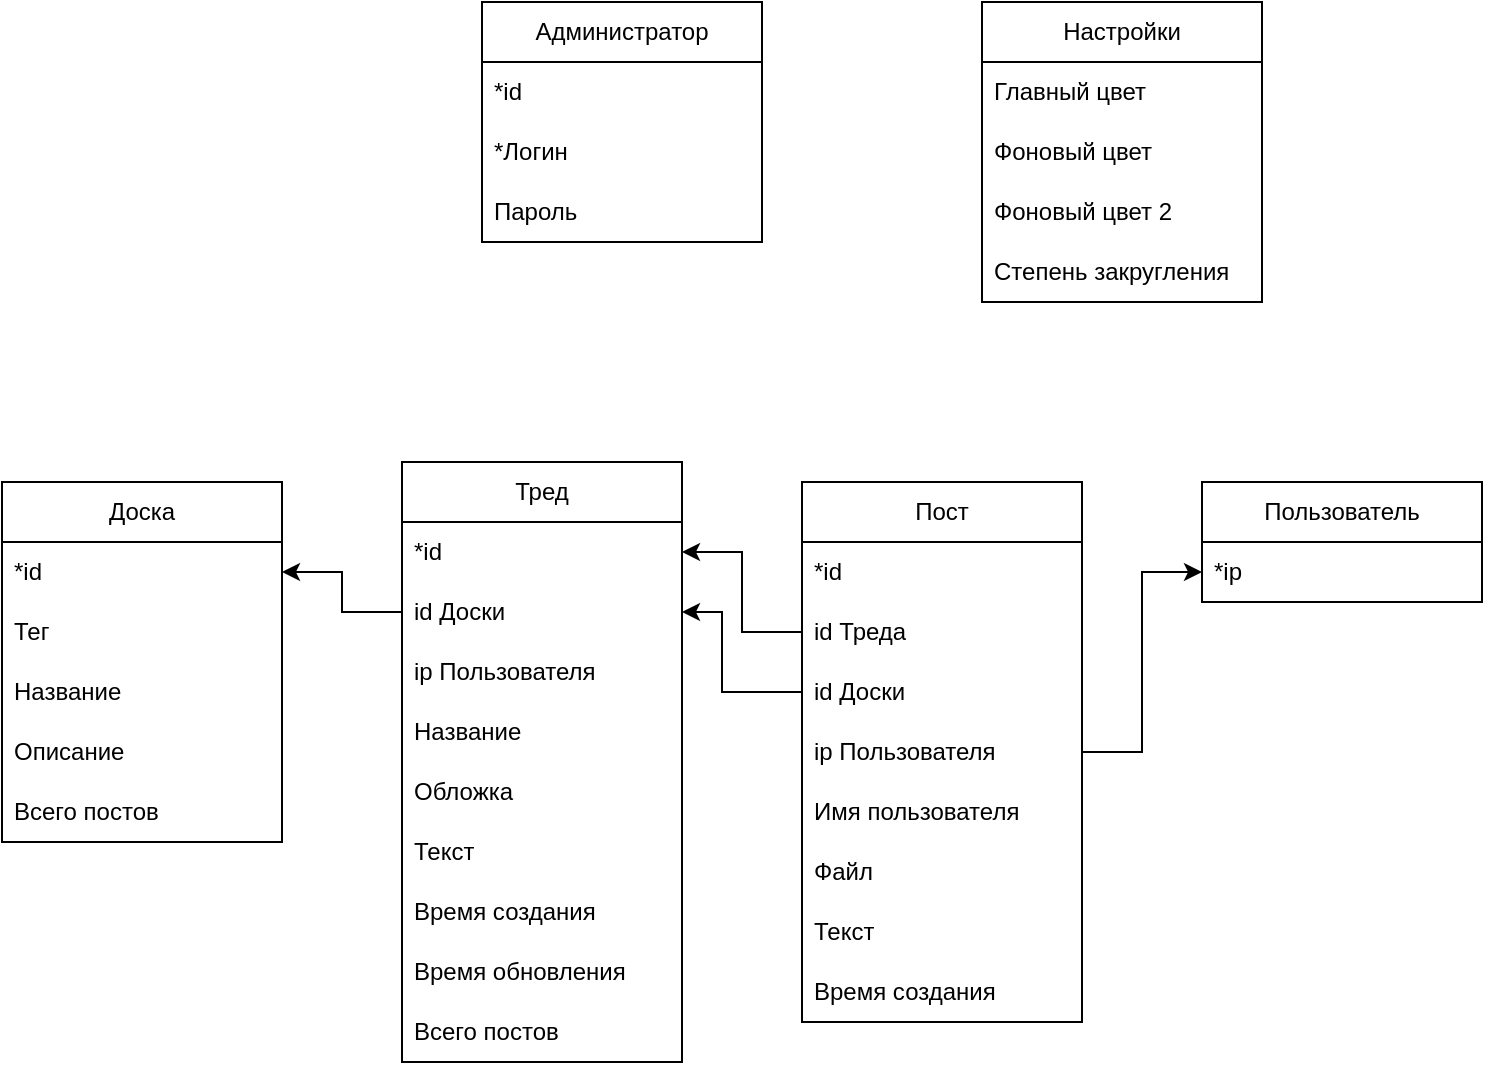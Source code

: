 <mxfile version="23.0.2" type="device">
  <diagram name="Страница — 1" id="TEm_JONVUgMjxSyNPeXF">
    <mxGraphModel dx="1434" dy="836" grid="1" gridSize="10" guides="1" tooltips="1" connect="1" arrows="1" fold="1" page="1" pageScale="1" pageWidth="827" pageHeight="1169" math="0" shadow="0">
      <root>
        <mxCell id="0" />
        <mxCell id="1" parent="0" />
        <mxCell id="angiFKqXrOHYyXC14RLH-1" value="Доска" style="swimlane;fontStyle=0;childLayout=stackLayout;horizontal=1;startSize=30;horizontalStack=0;resizeParent=1;resizeParentMax=0;resizeLast=0;collapsible=1;marginBottom=0;whiteSpace=wrap;html=1;" parent="1" vertex="1">
          <mxGeometry x="40" y="320" width="140" height="180" as="geometry" />
        </mxCell>
        <mxCell id="angiFKqXrOHYyXC14RLH-2" value="*id" style="text;strokeColor=none;fillColor=none;align=left;verticalAlign=middle;spacingLeft=4;spacingRight=4;overflow=hidden;points=[[0,0.5],[1,0.5]];portConstraint=eastwest;rotatable=0;whiteSpace=wrap;html=1;" parent="angiFKqXrOHYyXC14RLH-1" vertex="1">
          <mxGeometry y="30" width="140" height="30" as="geometry" />
        </mxCell>
        <mxCell id="angiFKqXrOHYyXC14RLH-3" value="Тег" style="text;strokeColor=none;fillColor=none;align=left;verticalAlign=middle;spacingLeft=4;spacingRight=4;overflow=hidden;points=[[0,0.5],[1,0.5]];portConstraint=eastwest;rotatable=0;whiteSpace=wrap;html=1;" parent="angiFKqXrOHYyXC14RLH-1" vertex="1">
          <mxGeometry y="60" width="140" height="30" as="geometry" />
        </mxCell>
        <mxCell id="angiFKqXrOHYyXC14RLH-4" value="Название" style="text;strokeColor=none;fillColor=none;align=left;verticalAlign=middle;spacingLeft=4;spacingRight=4;overflow=hidden;points=[[0,0.5],[1,0.5]];portConstraint=eastwest;rotatable=0;whiteSpace=wrap;html=1;" parent="angiFKqXrOHYyXC14RLH-1" vertex="1">
          <mxGeometry y="90" width="140" height="30" as="geometry" />
        </mxCell>
        <mxCell id="angiFKqXrOHYyXC14RLH-5" value="Описание" style="text;strokeColor=none;fillColor=none;align=left;verticalAlign=middle;spacingLeft=4;spacingRight=4;overflow=hidden;points=[[0,0.5],[1,0.5]];portConstraint=eastwest;rotatable=0;whiteSpace=wrap;html=1;" parent="angiFKqXrOHYyXC14RLH-1" vertex="1">
          <mxGeometry y="120" width="140" height="30" as="geometry" />
        </mxCell>
        <mxCell id="angiFKqXrOHYyXC14RLH-6" value="Всего постов" style="text;strokeColor=none;fillColor=none;align=left;verticalAlign=middle;spacingLeft=4;spacingRight=4;overflow=hidden;points=[[0,0.5],[1,0.5]];portConstraint=eastwest;rotatable=0;whiteSpace=wrap;html=1;" parent="angiFKqXrOHYyXC14RLH-1" vertex="1">
          <mxGeometry y="150" width="140" height="30" as="geometry" />
        </mxCell>
        <mxCell id="angiFKqXrOHYyXC14RLH-7" value="Тред" style="swimlane;fontStyle=0;childLayout=stackLayout;horizontal=1;startSize=30;horizontalStack=0;resizeParent=1;resizeParentMax=0;resizeLast=0;collapsible=1;marginBottom=0;whiteSpace=wrap;html=1;" parent="1" vertex="1">
          <mxGeometry x="240" y="310" width="140" height="300" as="geometry" />
        </mxCell>
        <mxCell id="angiFKqXrOHYyXC14RLH-8" value="*id" style="text;strokeColor=none;fillColor=none;align=left;verticalAlign=middle;spacingLeft=4;spacingRight=4;overflow=hidden;points=[[0,0.5],[1,0.5]];portConstraint=eastwest;rotatable=0;whiteSpace=wrap;html=1;" parent="angiFKqXrOHYyXC14RLH-7" vertex="1">
          <mxGeometry y="30" width="140" height="30" as="geometry" />
        </mxCell>
        <mxCell id="cD5s0DsiN1p8NeQJLE8h-1" value="id Доски" style="text;strokeColor=none;fillColor=none;align=left;verticalAlign=middle;spacingLeft=4;spacingRight=4;overflow=hidden;points=[[0,0.5],[1,0.5]];portConstraint=eastwest;rotatable=0;whiteSpace=wrap;html=1;" parent="angiFKqXrOHYyXC14RLH-7" vertex="1">
          <mxGeometry y="60" width="140" height="30" as="geometry" />
        </mxCell>
        <mxCell id="voGjfw6mhq2Z4qjZnaAS-1" value="ip Пользователя" style="text;strokeColor=none;fillColor=none;align=left;verticalAlign=middle;spacingLeft=4;spacingRight=4;overflow=hidden;points=[[0,0.5],[1,0.5]];portConstraint=eastwest;rotatable=0;whiteSpace=wrap;html=1;" parent="angiFKqXrOHYyXC14RLH-7" vertex="1">
          <mxGeometry y="90" width="140" height="30" as="geometry" />
        </mxCell>
        <mxCell id="angiFKqXrOHYyXC14RLH-9" value="Название" style="text;strokeColor=none;fillColor=none;align=left;verticalAlign=middle;spacingLeft=4;spacingRight=4;overflow=hidden;points=[[0,0.5],[1,0.5]];portConstraint=eastwest;rotatable=0;whiteSpace=wrap;html=1;" parent="angiFKqXrOHYyXC14RLH-7" vertex="1">
          <mxGeometry y="120" width="140" height="30" as="geometry" />
        </mxCell>
        <mxCell id="angiFKqXrOHYyXC14RLH-10" value="Обложка" style="text;strokeColor=none;fillColor=none;align=left;verticalAlign=middle;spacingLeft=4;spacingRight=4;overflow=hidden;points=[[0,0.5],[1,0.5]];portConstraint=eastwest;rotatable=0;whiteSpace=wrap;html=1;" parent="angiFKqXrOHYyXC14RLH-7" vertex="1">
          <mxGeometry y="150" width="140" height="30" as="geometry" />
        </mxCell>
        <mxCell id="angiFKqXrOHYyXC14RLH-11" value="Текст" style="text;strokeColor=none;fillColor=none;align=left;verticalAlign=middle;spacingLeft=4;spacingRight=4;overflow=hidden;points=[[0,0.5],[1,0.5]];portConstraint=eastwest;rotatable=0;whiteSpace=wrap;html=1;" parent="angiFKqXrOHYyXC14RLH-7" vertex="1">
          <mxGeometry y="180" width="140" height="30" as="geometry" />
        </mxCell>
        <mxCell id="cD5s0DsiN1p8NeQJLE8h-9" value="Время создания" style="text;strokeColor=none;fillColor=none;align=left;verticalAlign=middle;spacingLeft=4;spacingRight=4;overflow=hidden;points=[[0,0.5],[1,0.5]];portConstraint=eastwest;rotatable=0;whiteSpace=wrap;html=1;" parent="angiFKqXrOHYyXC14RLH-7" vertex="1">
          <mxGeometry y="210" width="140" height="30" as="geometry" />
        </mxCell>
        <mxCell id="088XVENH4D5gGywGqh6t-4" value="Время обновления" style="text;strokeColor=none;fillColor=none;align=left;verticalAlign=middle;spacingLeft=4;spacingRight=4;overflow=hidden;points=[[0,0.5],[1,0.5]];portConstraint=eastwest;rotatable=0;whiteSpace=wrap;html=1;" parent="angiFKqXrOHYyXC14RLH-7" vertex="1">
          <mxGeometry y="240" width="140" height="30" as="geometry" />
        </mxCell>
        <mxCell id="sBqIIrZnsLfa3Gp7xN_o-1" value="Всего постов" style="text;strokeColor=none;fillColor=none;align=left;verticalAlign=middle;spacingLeft=4;spacingRight=4;overflow=hidden;points=[[0,0.5],[1,0.5]];portConstraint=eastwest;rotatable=0;whiteSpace=wrap;html=1;" parent="angiFKqXrOHYyXC14RLH-7" vertex="1">
          <mxGeometry y="270" width="140" height="30" as="geometry" />
        </mxCell>
        <mxCell id="angiFKqXrOHYyXC14RLH-12" value="Пост" style="swimlane;fontStyle=0;childLayout=stackLayout;horizontal=1;startSize=30;horizontalStack=0;resizeParent=1;resizeParentMax=0;resizeLast=0;collapsible=1;marginBottom=0;whiteSpace=wrap;html=1;" parent="1" vertex="1">
          <mxGeometry x="440" y="320" width="140" height="270" as="geometry" />
        </mxCell>
        <mxCell id="angiFKqXrOHYyXC14RLH-13" value="*id" style="text;strokeColor=none;fillColor=none;align=left;verticalAlign=middle;spacingLeft=4;spacingRight=4;overflow=hidden;points=[[0,0.5],[1,0.5]];portConstraint=eastwest;rotatable=0;whiteSpace=wrap;html=1;" parent="angiFKqXrOHYyXC14RLH-12" vertex="1">
          <mxGeometry y="30" width="140" height="30" as="geometry" />
        </mxCell>
        <mxCell id="cD5s0DsiN1p8NeQJLE8h-3" value="id Треда" style="text;strokeColor=none;fillColor=none;align=left;verticalAlign=middle;spacingLeft=4;spacingRight=4;overflow=hidden;points=[[0,0.5],[1,0.5]];portConstraint=eastwest;rotatable=0;whiteSpace=wrap;html=1;" parent="angiFKqXrOHYyXC14RLH-12" vertex="1">
          <mxGeometry y="60" width="140" height="30" as="geometry" />
        </mxCell>
        <mxCell id="088XVENH4D5gGywGqh6t-1" value="id Доски" style="text;strokeColor=none;fillColor=none;align=left;verticalAlign=middle;spacingLeft=4;spacingRight=4;overflow=hidden;points=[[0,0.5],[1,0.5]];portConstraint=eastwest;rotatable=0;whiteSpace=wrap;html=1;" parent="angiFKqXrOHYyXC14RLH-12" vertex="1">
          <mxGeometry y="90" width="140" height="30" as="geometry" />
        </mxCell>
        <mxCell id="voGjfw6mhq2Z4qjZnaAS-2" value="ip Пользователя" style="text;strokeColor=none;fillColor=none;align=left;verticalAlign=middle;spacingLeft=4;spacingRight=4;overflow=hidden;points=[[0,0.5],[1,0.5]];portConstraint=eastwest;rotatable=0;whiteSpace=wrap;html=1;" parent="angiFKqXrOHYyXC14RLH-12" vertex="1">
          <mxGeometry y="120" width="140" height="30" as="geometry" />
        </mxCell>
        <mxCell id="cD5s0DsiN1p8NeQJLE8h-7" value="Имя пользователя" style="text;strokeColor=none;fillColor=none;align=left;verticalAlign=middle;spacingLeft=4;spacingRight=4;overflow=hidden;points=[[0,0.5],[1,0.5]];portConstraint=eastwest;rotatable=0;whiteSpace=wrap;html=1;" parent="angiFKqXrOHYyXC14RLH-12" vertex="1">
          <mxGeometry y="150" width="140" height="30" as="geometry" />
        </mxCell>
        <mxCell id="angiFKqXrOHYyXC14RLH-14" value="Файл" style="text;strokeColor=none;fillColor=none;align=left;verticalAlign=middle;spacingLeft=4;spacingRight=4;overflow=hidden;points=[[0,0.5],[1,0.5]];portConstraint=eastwest;rotatable=0;whiteSpace=wrap;html=1;" parent="angiFKqXrOHYyXC14RLH-12" vertex="1">
          <mxGeometry y="180" width="140" height="30" as="geometry" />
        </mxCell>
        <mxCell id="angiFKqXrOHYyXC14RLH-15" value="Текст" style="text;strokeColor=none;fillColor=none;align=left;verticalAlign=middle;spacingLeft=4;spacingRight=4;overflow=hidden;points=[[0,0.5],[1,0.5]];portConstraint=eastwest;rotatable=0;whiteSpace=wrap;html=1;" parent="angiFKqXrOHYyXC14RLH-12" vertex="1">
          <mxGeometry y="210" width="140" height="30" as="geometry" />
        </mxCell>
        <mxCell id="cD5s0DsiN1p8NeQJLE8h-10" value="Время создания" style="text;strokeColor=none;fillColor=none;align=left;verticalAlign=middle;spacingLeft=4;spacingRight=4;overflow=hidden;points=[[0,0.5],[1,0.5]];portConstraint=eastwest;rotatable=0;whiteSpace=wrap;html=1;" parent="angiFKqXrOHYyXC14RLH-12" vertex="1">
          <mxGeometry y="240" width="140" height="30" as="geometry" />
        </mxCell>
        <mxCell id="angiFKqXrOHYyXC14RLH-16" value="Администратор" style="swimlane;fontStyle=0;childLayout=stackLayout;horizontal=1;startSize=30;horizontalStack=0;resizeParent=1;resizeParentMax=0;resizeLast=0;collapsible=1;marginBottom=0;whiteSpace=wrap;html=1;" parent="1" vertex="1">
          <mxGeometry x="280" y="80" width="140" height="120" as="geometry" />
        </mxCell>
        <mxCell id="angiFKqXrOHYyXC14RLH-17" value="*id" style="text;strokeColor=none;fillColor=none;align=left;verticalAlign=middle;spacingLeft=4;spacingRight=4;overflow=hidden;points=[[0,0.5],[1,0.5]];portConstraint=eastwest;rotatable=0;whiteSpace=wrap;html=1;" parent="angiFKqXrOHYyXC14RLH-16" vertex="1">
          <mxGeometry y="30" width="140" height="30" as="geometry" />
        </mxCell>
        <mxCell id="angiFKqXrOHYyXC14RLH-18" value="*Логин" style="text;strokeColor=none;fillColor=none;align=left;verticalAlign=middle;spacingLeft=4;spacingRight=4;overflow=hidden;points=[[0,0.5],[1,0.5]];portConstraint=eastwest;rotatable=0;whiteSpace=wrap;html=1;" parent="angiFKqXrOHYyXC14RLH-16" vertex="1">
          <mxGeometry y="60" width="140" height="30" as="geometry" />
        </mxCell>
        <mxCell id="angiFKqXrOHYyXC14RLH-19" value="Пароль" style="text;strokeColor=none;fillColor=none;align=left;verticalAlign=middle;spacingLeft=4;spacingRight=4;overflow=hidden;points=[[0,0.5],[1,0.5]];portConstraint=eastwest;rotatable=0;whiteSpace=wrap;html=1;" parent="angiFKqXrOHYyXC14RLH-16" vertex="1">
          <mxGeometry y="90" width="140" height="30" as="geometry" />
        </mxCell>
        <mxCell id="angiFKqXrOHYyXC14RLH-20" value="Пользователь" style="swimlane;fontStyle=0;childLayout=stackLayout;horizontal=1;startSize=30;horizontalStack=0;resizeParent=1;resizeParentMax=0;resizeLast=0;collapsible=1;marginBottom=0;whiteSpace=wrap;html=1;" parent="1" vertex="1">
          <mxGeometry x="640" y="320" width="140" height="60" as="geometry" />
        </mxCell>
        <mxCell id="angiFKqXrOHYyXC14RLH-21" value="*ip" style="text;strokeColor=none;fillColor=none;align=left;verticalAlign=middle;spacingLeft=4;spacingRight=4;overflow=hidden;points=[[0,0.5],[1,0.5]];portConstraint=eastwest;rotatable=0;whiteSpace=wrap;html=1;" parent="angiFKqXrOHYyXC14RLH-20" vertex="1">
          <mxGeometry y="30" width="140" height="30" as="geometry" />
        </mxCell>
        <mxCell id="cD5s0DsiN1p8NeQJLE8h-2" style="edgeStyle=orthogonalEdgeStyle;rounded=0;orthogonalLoop=1;jettySize=auto;html=1;exitX=0;exitY=0.5;exitDx=0;exitDy=0;entryX=1;entryY=0.5;entryDx=0;entryDy=0;" parent="1" source="cD5s0DsiN1p8NeQJLE8h-1" target="angiFKqXrOHYyXC14RLH-2" edge="1">
          <mxGeometry relative="1" as="geometry" />
        </mxCell>
        <mxCell id="cD5s0DsiN1p8NeQJLE8h-5" style="edgeStyle=orthogonalEdgeStyle;rounded=0;orthogonalLoop=1;jettySize=auto;html=1;exitX=1;exitY=0.5;exitDx=0;exitDy=0;entryX=0;entryY=0.5;entryDx=0;entryDy=0;" parent="1" source="voGjfw6mhq2Z4qjZnaAS-2" target="angiFKqXrOHYyXC14RLH-21" edge="1">
          <mxGeometry relative="1" as="geometry" />
        </mxCell>
        <mxCell id="088XVENH4D5gGywGqh6t-2" style="edgeStyle=orthogonalEdgeStyle;rounded=0;orthogonalLoop=1;jettySize=auto;html=1;exitX=0;exitY=0.5;exitDx=0;exitDy=0;entryX=1;entryY=0.5;entryDx=0;entryDy=0;" parent="1" source="088XVENH4D5gGywGqh6t-1" target="cD5s0DsiN1p8NeQJLE8h-1" edge="1">
          <mxGeometry relative="1" as="geometry">
            <Array as="points">
              <mxPoint x="400" y="425" />
              <mxPoint x="400" y="385" />
            </Array>
          </mxGeometry>
        </mxCell>
        <mxCell id="088XVENH4D5gGywGqh6t-3" style="edgeStyle=orthogonalEdgeStyle;rounded=0;orthogonalLoop=1;jettySize=auto;html=1;exitX=0;exitY=0.5;exitDx=0;exitDy=0;entryX=1;entryY=0.5;entryDx=0;entryDy=0;" parent="1" source="cD5s0DsiN1p8NeQJLE8h-3" target="angiFKqXrOHYyXC14RLH-8" edge="1">
          <mxGeometry relative="1" as="geometry" />
        </mxCell>
        <mxCell id="ZvjiVNuVpQz1wDKCUCpS-1" value="Настройки" style="swimlane;fontStyle=0;childLayout=stackLayout;horizontal=1;startSize=30;horizontalStack=0;resizeParent=1;resizeParentMax=0;resizeLast=0;collapsible=1;marginBottom=0;whiteSpace=wrap;html=1;" vertex="1" parent="1">
          <mxGeometry x="530" y="80" width="140" height="150" as="geometry" />
        </mxCell>
        <mxCell id="ZvjiVNuVpQz1wDKCUCpS-2" value="Главный цвет" style="text;strokeColor=none;fillColor=none;align=left;verticalAlign=middle;spacingLeft=4;spacingRight=4;overflow=hidden;points=[[0,0.5],[1,0.5]];portConstraint=eastwest;rotatable=0;whiteSpace=wrap;html=1;" vertex="1" parent="ZvjiVNuVpQz1wDKCUCpS-1">
          <mxGeometry y="30" width="140" height="30" as="geometry" />
        </mxCell>
        <mxCell id="ZvjiVNuVpQz1wDKCUCpS-3" value="Фоновый цвет" style="text;strokeColor=none;fillColor=none;align=left;verticalAlign=middle;spacingLeft=4;spacingRight=4;overflow=hidden;points=[[0,0.5],[1,0.5]];portConstraint=eastwest;rotatable=0;whiteSpace=wrap;html=1;" vertex="1" parent="ZvjiVNuVpQz1wDKCUCpS-1">
          <mxGeometry y="60" width="140" height="30" as="geometry" />
        </mxCell>
        <mxCell id="ZvjiVNuVpQz1wDKCUCpS-4" value="Фоновый цвет 2" style="text;strokeColor=none;fillColor=none;align=left;verticalAlign=middle;spacingLeft=4;spacingRight=4;overflow=hidden;points=[[0,0.5],[1,0.5]];portConstraint=eastwest;rotatable=0;whiteSpace=wrap;html=1;" vertex="1" parent="ZvjiVNuVpQz1wDKCUCpS-1">
          <mxGeometry y="90" width="140" height="30" as="geometry" />
        </mxCell>
        <mxCell id="ZvjiVNuVpQz1wDKCUCpS-5" value="Степень закругления" style="text;strokeColor=none;fillColor=none;align=left;verticalAlign=middle;spacingLeft=4;spacingRight=4;overflow=hidden;points=[[0,0.5],[1,0.5]];portConstraint=eastwest;rotatable=0;whiteSpace=wrap;html=1;" vertex="1" parent="ZvjiVNuVpQz1wDKCUCpS-1">
          <mxGeometry y="120" width="140" height="30" as="geometry" />
        </mxCell>
      </root>
    </mxGraphModel>
  </diagram>
</mxfile>
